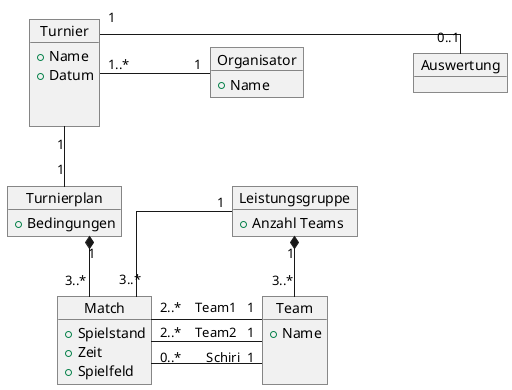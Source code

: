 @startuml Domain Model
skinparam linetype ortho
skinparam nodesep 110

object Turnier
Turnier : + Name
Turnier : + Datum
Turnier : \n
object Organisator
Organisator : + Name
object Auswertung
object Turnierplan
  Turnierplan : + Bedingungen
object Match
  Match : + Spielstand
  Match : + Zeit
  Match : + Spielfeld
object Team
  Team : + Name
  Team : \n
object Leistungsgruppe
Leistungsgruppe : + Anzahl Teams

Turnier "1" -r- "\n0..1" Auswertung 
Turnier "1..*" -r- "1" Organisator
Turnier "1" -d- "1" Turnierplan
Turnierplan "1" *-d- "3..*" Match
Leistungsgruppe "1" *-- "3..*" Team

Leistungsgruppe "1" -- "3..*" Match
Match "2..*" -r- "Team1   1" Team
Match "2..*" -r- "Team2   1" Team
Match "0..*" -r- "Schiri  1" Team

@enduml